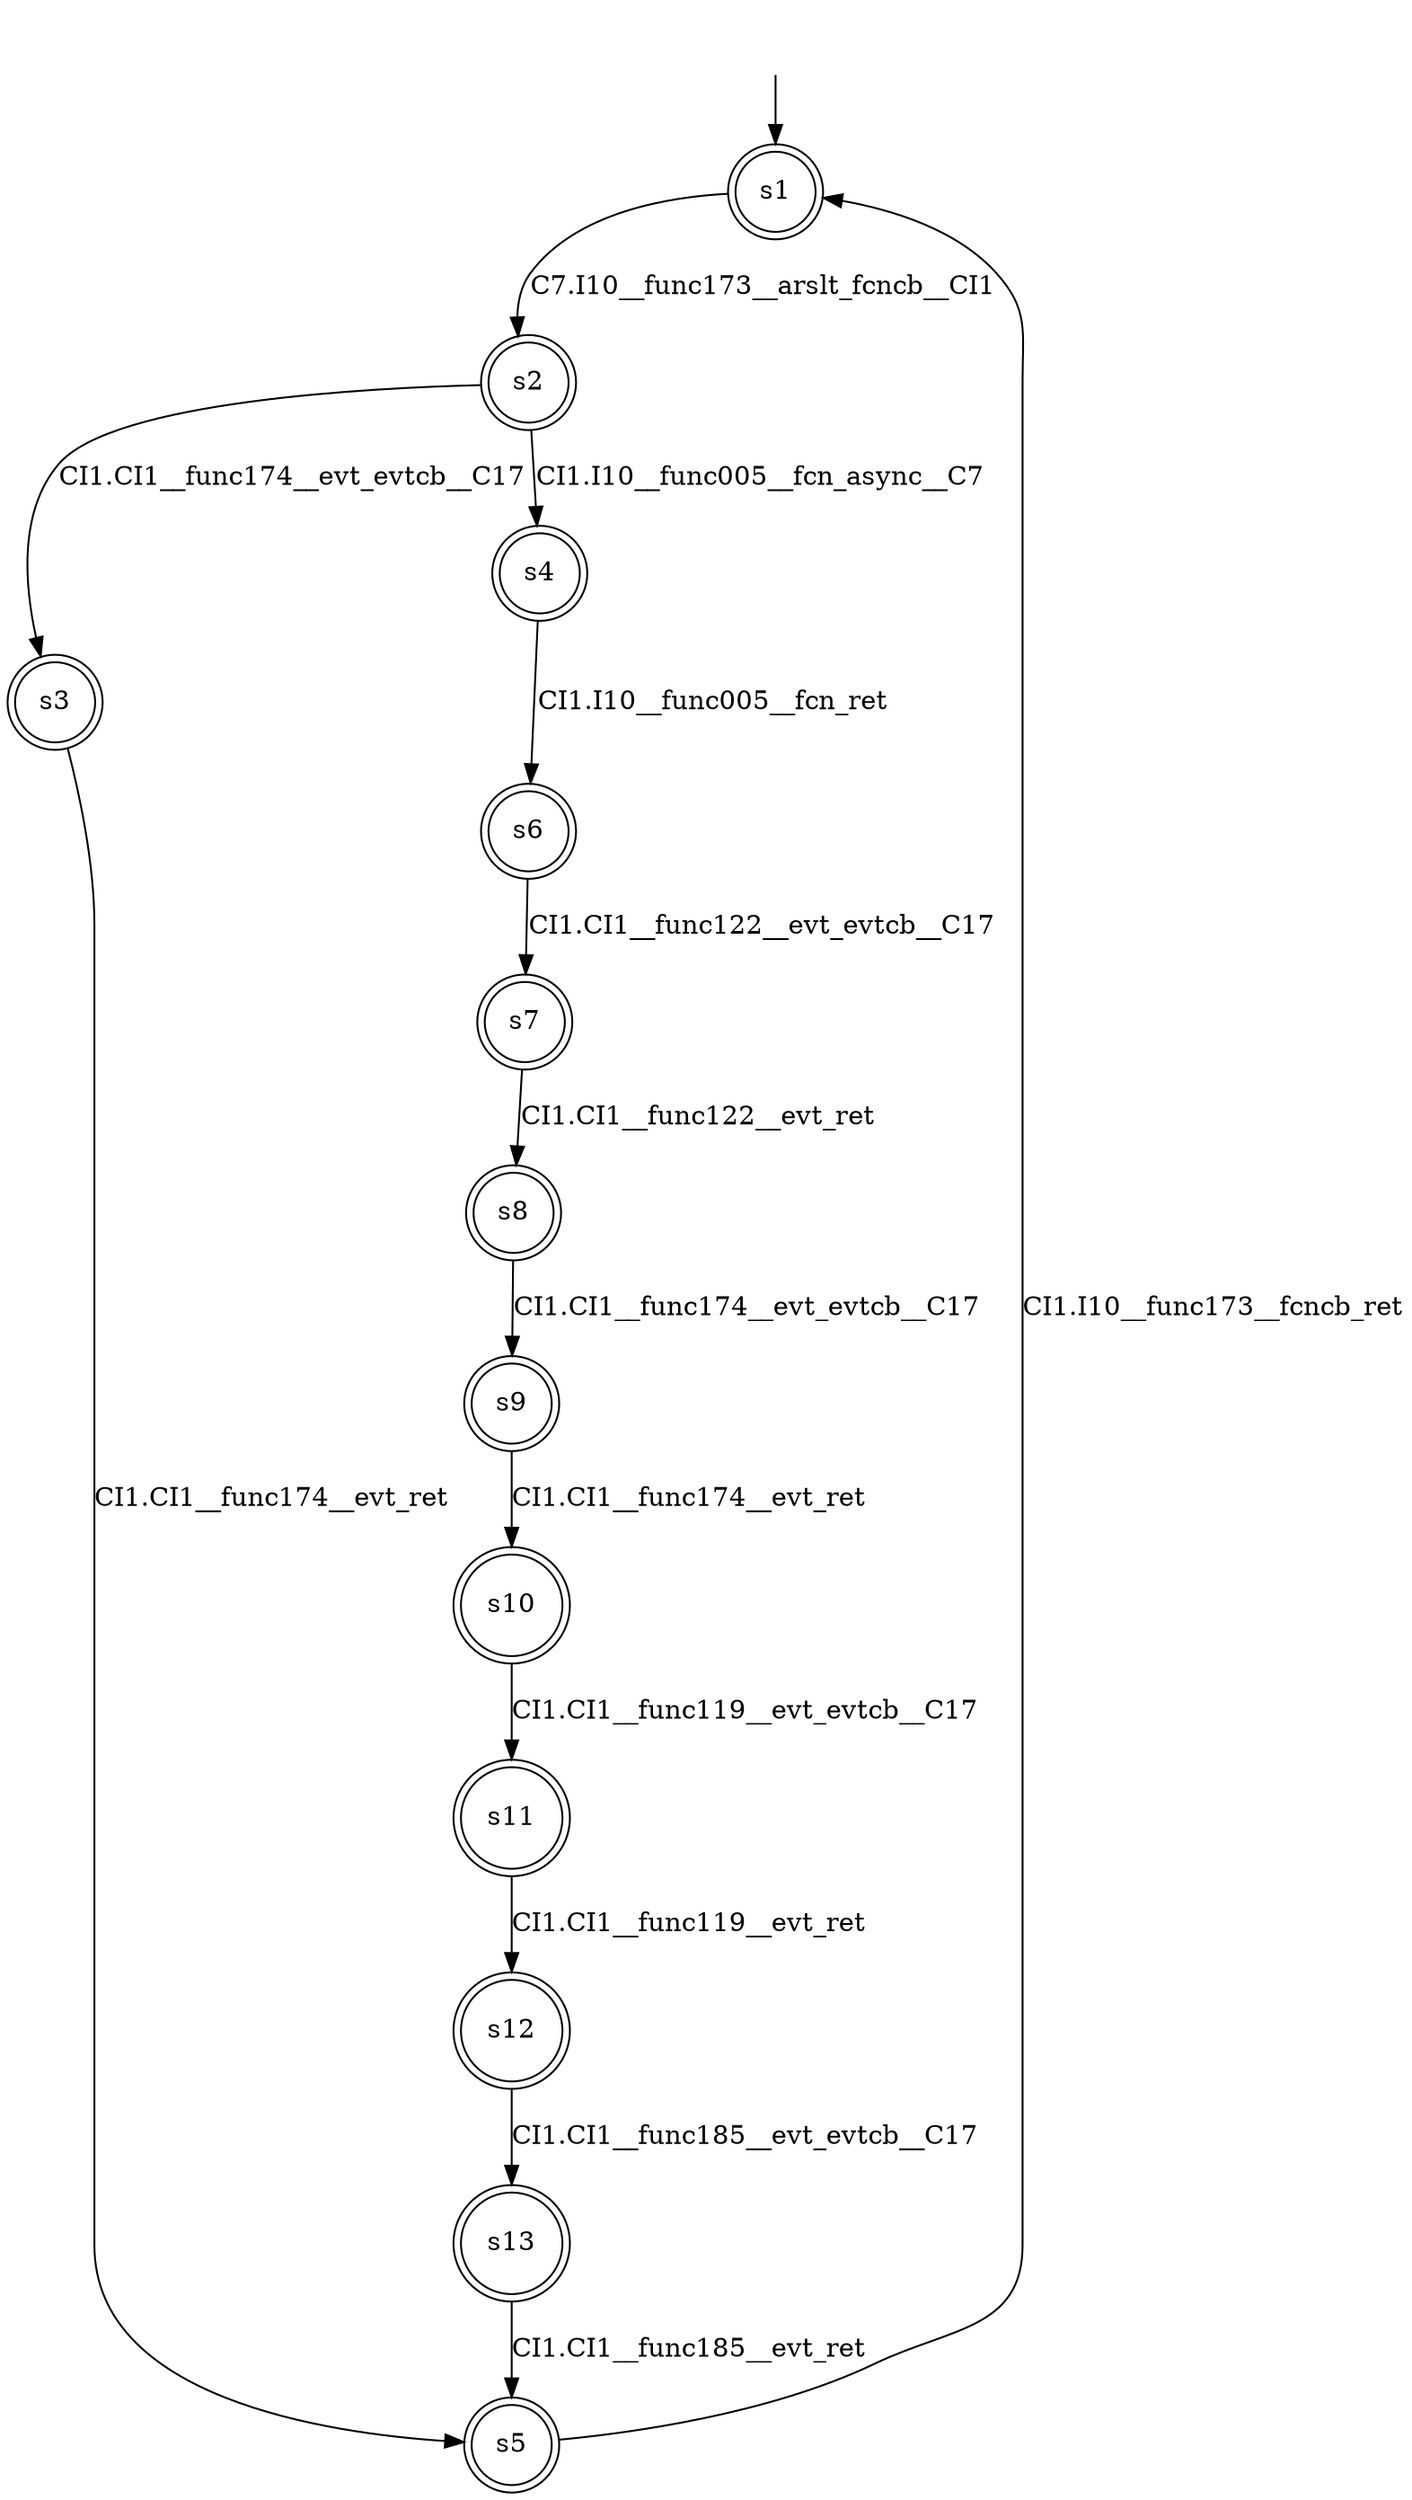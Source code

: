 digraph automaton {
	1 [label=<s1> shape="doublecircle"];
	2 [label=<s2> shape="doublecircle"];
	3 [label=<s3> shape="doublecircle"];
	4 [label=<s4> shape="doublecircle"];
	5 [label=<s5> shape="doublecircle"];
	6 [label=<s6> shape="doublecircle"];
	7 [label=<s7> shape="doublecircle"];
	8 [label=<s8> shape="doublecircle"];
	9 [label=<s9> shape="doublecircle"];
	10 [label=<s10> shape="doublecircle"];
	11 [label=<s11> shape="doublecircle"];
	12 [label=<s12> shape="doublecircle"];
	13 [label=<s13> shape="doublecircle"];
	__init1 [label=<> shape="none"];
	__init1 -> 1;
	1 -> 2 [label=<C7.I10__func173__arslt_fcncb__CI1> id="1-0-2"];
	2 -> 3 [label=<CI1.CI1__func174__evt_evtcb__C17> id="2-0-3"];
	2 -> 4 [label=<CI1.I10__func005__fcn_async__C7> id="2-1-4"];
	3 -> 5 [label=<CI1.CI1__func174__evt_ret> id="3-0-5"];
	4 -> 6 [label=<CI1.I10__func005__fcn_ret> id="4-0-6"];
	5 -> 1 [label=<CI1.I10__func173__fcncb_ret> id="5-0-1"];
	6 -> 7 [label=<CI1.CI1__func122__evt_evtcb__C17> id="6-0-7"];
	7 -> 8 [label=<CI1.CI1__func122__evt_ret> id="7-0-8"];
	8 -> 9 [label=<CI1.CI1__func174__evt_evtcb__C17> id="8-0-9"];
	9 -> 10 [label=<CI1.CI1__func174__evt_ret> id="9-0-10"];
	10 -> 11 [label=<CI1.CI1__func119__evt_evtcb__C17> id="10-0-11"];
	11 -> 12 [label=<CI1.CI1__func119__evt_ret> id="11-0-12"];
	12 -> 13 [label=<CI1.CI1__func185__evt_evtcb__C17> id="12-0-13"];
	13 -> 5 [label=<CI1.CI1__func185__evt_ret> id="13-0-5"];
}
